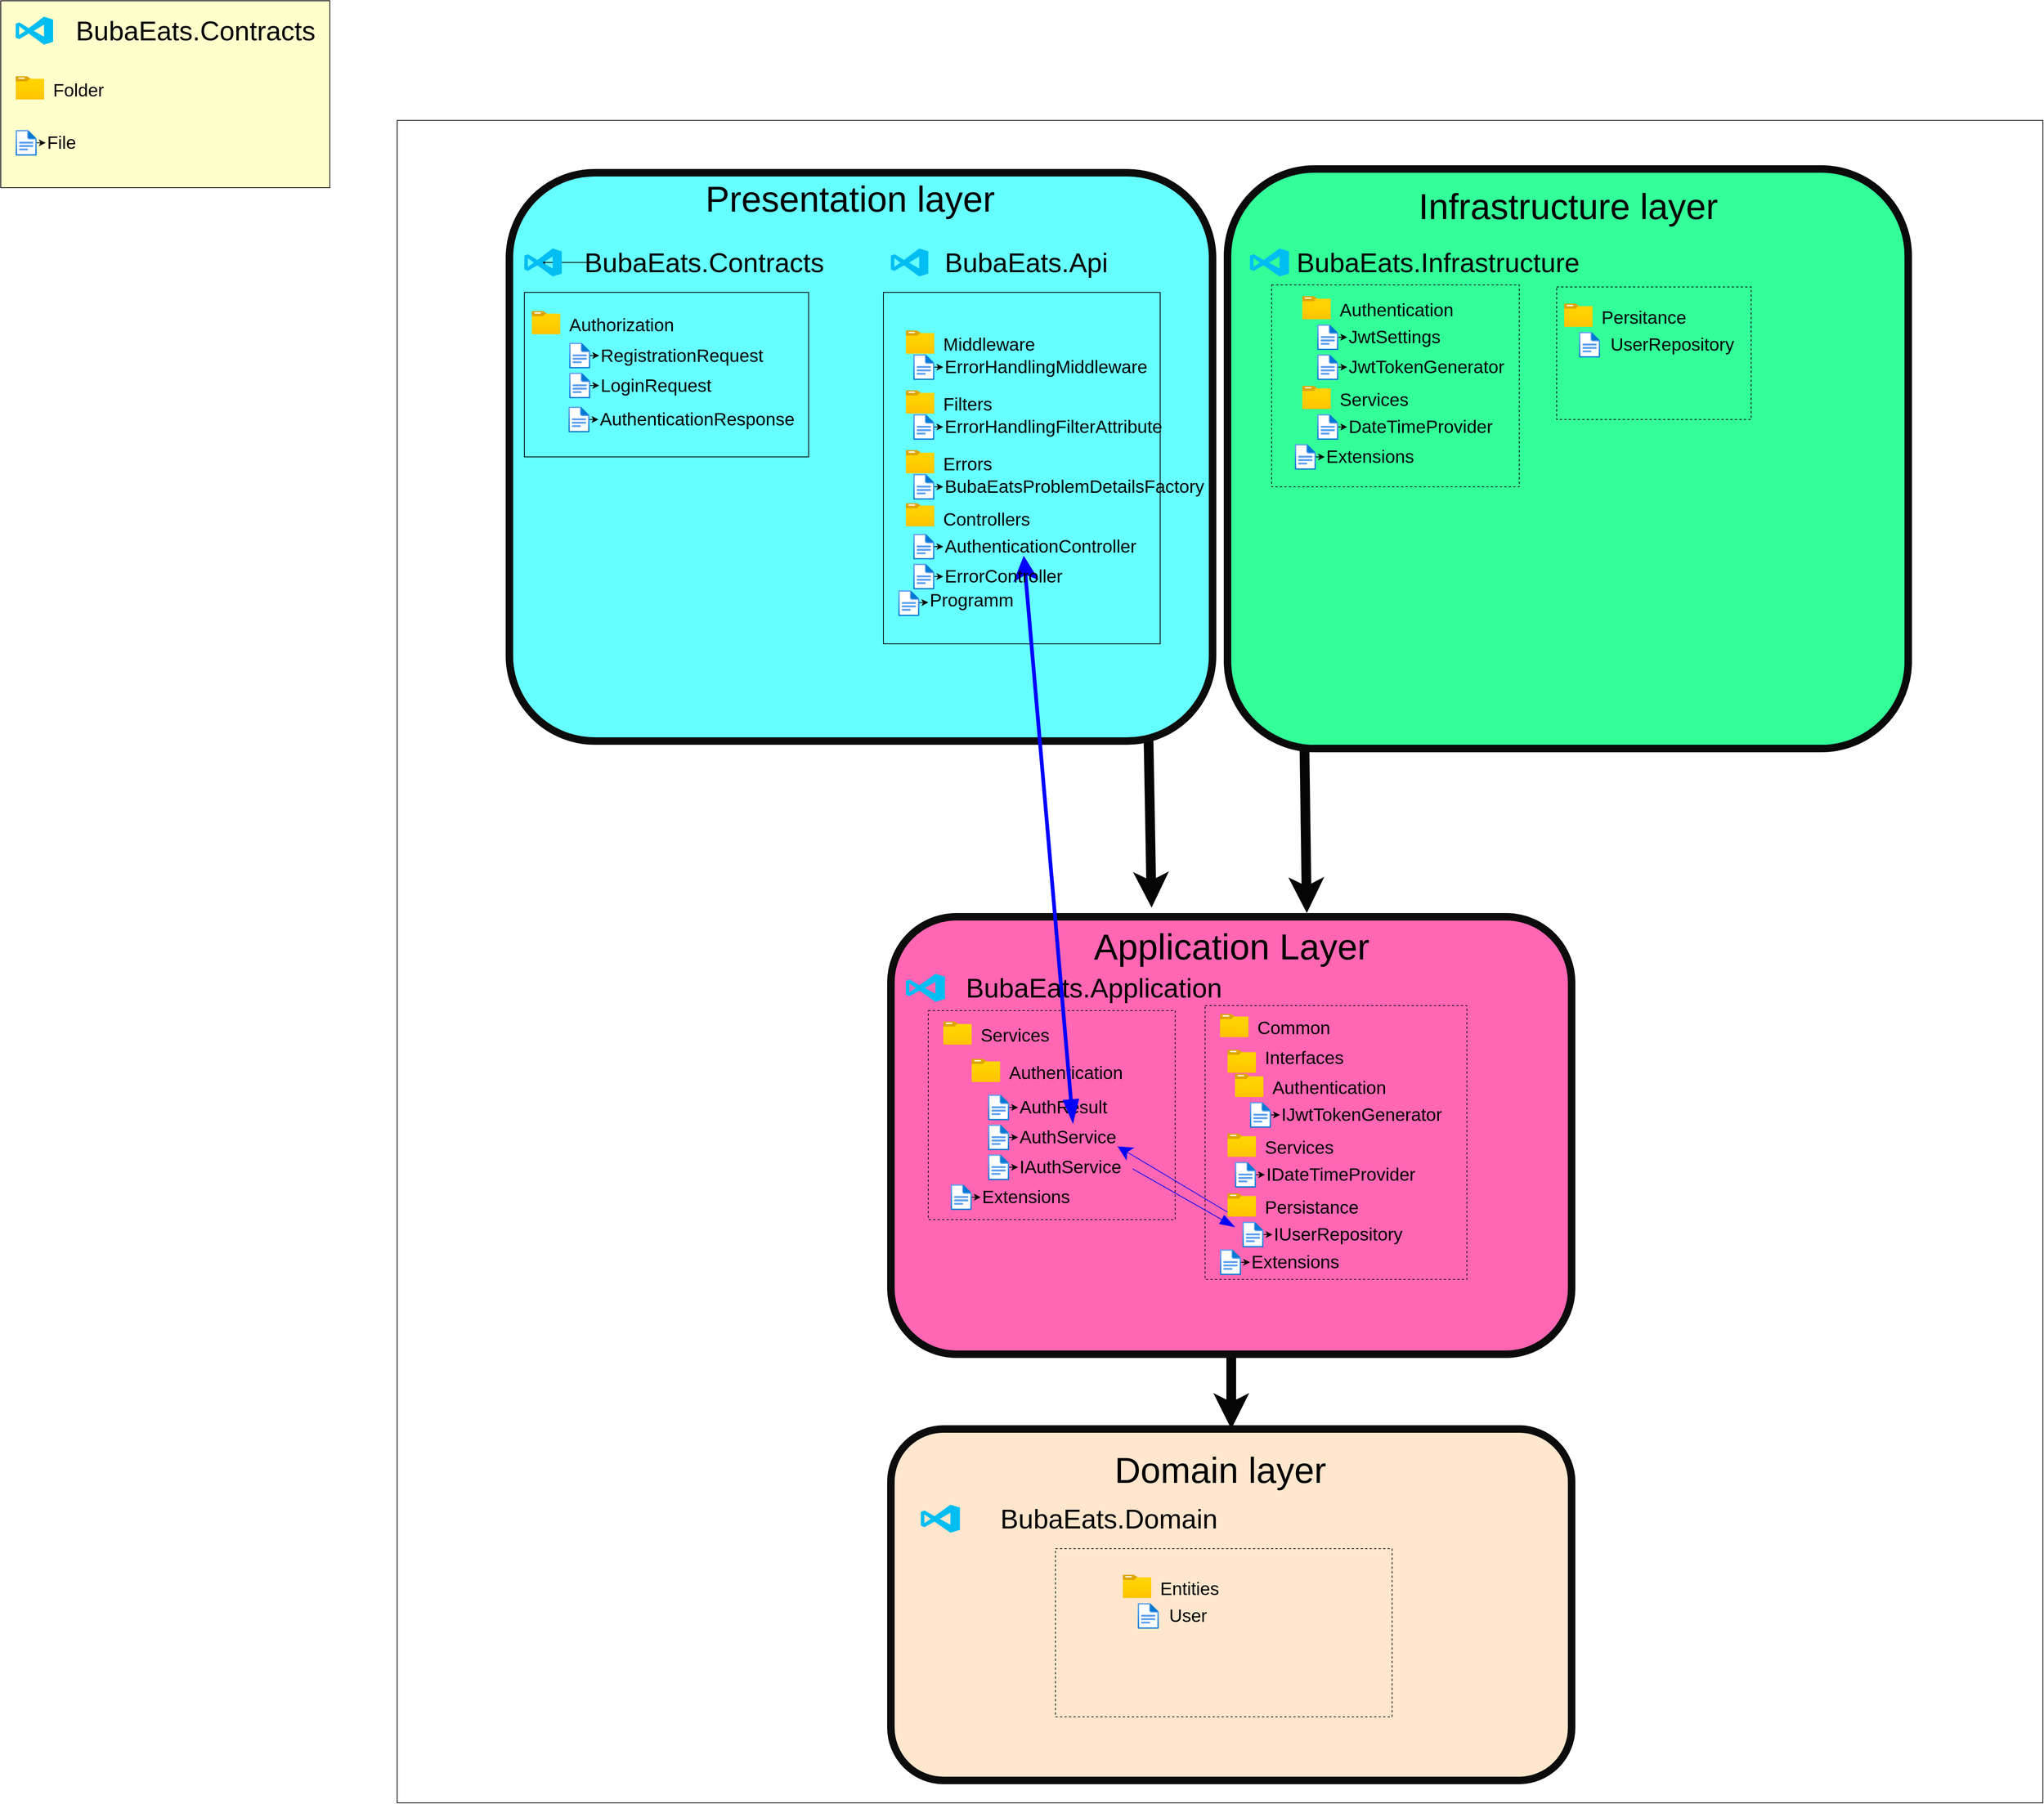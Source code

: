 <mxfile>
    <diagram id="rWr11Ek52ALkJoC7Q38n" name="Page-1">
        <mxGraphModel dx="4144" dy="2249" grid="1" gridSize="10" guides="1" tooltips="1" connect="1" arrows="1" fold="1" page="1" pageScale="1" pageWidth="850" pageHeight="1100" math="0" shadow="0">
            <root>
                <mxCell id="0"/>
                <mxCell id="1" parent="0"/>
                <mxCell id="107" value="" style="rounded=0;whiteSpace=wrap;html=1;strokeColor=#0a0a0a;strokeWidth=1;fontSize=48;fontColor=#000000;fillColor=#FFFFFF;" parent="1" vertex="1">
                    <mxGeometry x="-180" y="210" width="2200" height="2250" as="geometry"/>
                </mxCell>
                <mxCell id="105" style="edgeStyle=none;html=1;strokeColor=#050505;strokeWidth=13;fontSize=24;fontColor=#000000;exitX=0.113;exitY=0.996;exitDx=0;exitDy=0;exitPerimeter=0;" parent="1" source="96" edge="1">
                    <mxGeometry relative="1" as="geometry">
                        <mxPoint x="1036" y="1270" as="targetPoint"/>
                        <mxPoint x="1036.47" y="1170.2" as="sourcePoint"/>
                    </mxGeometry>
                </mxCell>
                <mxCell id="96" value="" style="rounded=1;whiteSpace=wrap;html=1;strokeWidth=10;fontSize=24;fillColor=#33FF99;strokeColor=#0a0a0a;" parent="1" vertex="1">
                    <mxGeometry x="930" y="275" width="910" height="775" as="geometry"/>
                </mxCell>
                <mxCell id="104" style="edgeStyle=none;html=1;exitX=0.909;exitY=1;exitDx=0;exitDy=0;fontSize=24;fontColor=#000000;strokeWidth=13;strokeColor=#050505;exitPerimeter=0;entryX=0.383;entryY=-0.021;entryDx=0;entryDy=0;entryPerimeter=0;" parent="1" source="3" target="102" edge="1">
                    <mxGeometry relative="1" as="geometry">
                        <mxPoint x="794.46" y="1171.88" as="sourcePoint"/>
                    </mxGeometry>
                </mxCell>
                <mxCell id="3" value="" style="rounded=1;whiteSpace=wrap;html=1;fillColor=#66FFFF;strokeWidth=10;strokeColor=#0d0c0c;" parent="1" vertex="1">
                    <mxGeometry x="-30" y="280" width="940" height="760" as="geometry"/>
                </mxCell>
                <mxCell id="4" value="&lt;font style=&quot;font-size: 48px;&quot; color=&quot;#000000&quot;&gt;Presentation layer&lt;/font&gt;" style="text;html=1;align=center;verticalAlign=middle;resizable=0;points=[];autosize=1;strokeColor=none;fillColor=none;" parent="1" vertex="1">
                    <mxGeometry x="220" y="280" width="410" height="70" as="geometry"/>
                </mxCell>
                <mxCell id="9" value="" style="edgeStyle=none;html=1;fontSize=36;fontColor=#000000;" parent="1" edge="1">
                    <mxGeometry relative="1" as="geometry">
                        <mxPoint x="80" y="400" as="sourcePoint"/>
                        <mxPoint x="10" y="400" as="targetPoint"/>
                    </mxGeometry>
                </mxCell>
                <mxCell id="13" value="" style="group" parent="1" vertex="1" connectable="0">
                    <mxGeometry x="-10" y="370" width="410" height="60" as="geometry"/>
                </mxCell>
                <mxCell id="14" value="&lt;font style=&quot;font-size: 36px;&quot;&gt;BubaEats.Contracts&lt;/font&gt;" style="text;html=1;align=center;verticalAlign=middle;resizable=1;points=[];autosize=1;strokeColor=none;fillColor=none;fontSize=36;fontColor=#000000;movable=1;rotatable=1;deletable=1;editable=1;connectable=1;" parent="13" vertex="1">
                    <mxGeometry x="70" width="340" height="60" as="geometry"/>
                </mxCell>
                <mxCell id="15" value="" style="verticalLabelPosition=bottom;html=1;verticalAlign=top;align=center;strokeColor=none;fillColor=#00BEF2;shape=mxgraph.azure.visual_studio_online;rounded=1;fontSize=24;fontColor=#000000;movable=1;resizable=1;rotatable=1;deletable=1;editable=1;connectable=1;" parent="13" vertex="1">
                    <mxGeometry y="11.25" width="50" height="37.5" as="geometry"/>
                </mxCell>
                <mxCell id="16" value="" style="rounded=0;whiteSpace=wrap;html=1;strokeColor=#000000;fontSize=48;fontColor=#000000;fillColor=#FFFFCC;" parent="1" vertex="1">
                    <mxGeometry x="-710" y="50" width="440" height="250" as="geometry"/>
                </mxCell>
                <mxCell id="12" value="" style="group" parent="1" vertex="1" connectable="0">
                    <mxGeometry x="-690" y="60" width="410" height="60" as="geometry"/>
                </mxCell>
                <mxCell id="10" value="&lt;font style=&quot;font-size: 36px;&quot;&gt;BubaEats.Contracts&lt;/font&gt;" style="text;html=1;align=center;verticalAlign=middle;resizable=1;points=[];autosize=1;strokeColor=none;fillColor=none;fontSize=36;fontColor=#000000;movable=1;rotatable=1;deletable=1;editable=1;connectable=1;" parent="12" vertex="1">
                    <mxGeometry x="70" width="340" height="60" as="geometry"/>
                </mxCell>
                <mxCell id="11" value="" style="verticalLabelPosition=bottom;html=1;verticalAlign=top;align=center;strokeColor=none;fillColor=#00BEF2;shape=mxgraph.azure.visual_studio_online;rounded=1;fontSize=24;fontColor=#000000;movable=1;resizable=1;rotatable=1;deletable=1;editable=1;connectable=1;" parent="12" vertex="1">
                    <mxGeometry y="11.25" width="50" height="37.5" as="geometry"/>
                </mxCell>
                <mxCell id="21" value="" style="group" parent="1" vertex="1" connectable="0">
                    <mxGeometry x="-690" y="126" width="138" height="70" as="geometry"/>
                </mxCell>
                <mxCell id="17" value="" style="aspect=fixed;html=1;points=[];align=center;image;fontSize=12;image=img/lib/azure2/general/Folder_Blank.svg;rounded=1;strokeColor=#000000;fontColor=#000000;fillColor=#FFFFCC;" parent="21" vertex="1">
                    <mxGeometry y="25" width="37.97" height="31" as="geometry"/>
                </mxCell>
                <mxCell id="18" value="&lt;font style=&quot;font-size: 24px;&quot;&gt;Folder&lt;/font&gt;" style="text;html=1;align=left;verticalAlign=middle;resizable=0;points=[];autosize=1;strokeColor=none;fillColor=none;fontSize=48;fontColor=#000000;" parent="21" vertex="1">
                    <mxGeometry x="48" width="90" height="70" as="geometry"/>
                </mxCell>
                <mxCell id="51" value="" style="group" parent="1" vertex="1" connectable="0">
                    <mxGeometry x="480" y="370" width="410" height="60" as="geometry"/>
                </mxCell>
                <mxCell id="52" value="&lt;font style=&quot;font-size: 36px;&quot;&gt;BubaEats.Api&lt;/font&gt;" style="text;html=1;align=left;verticalAlign=middle;resizable=1;points=[];autosize=1;strokeColor=none;fillColor=none;fontSize=36;fontColor=#000000;movable=1;rotatable=1;deletable=1;editable=1;connectable=1;" parent="51" vertex="1">
                    <mxGeometry x="70" width="290" height="60" as="geometry"/>
                </mxCell>
                <mxCell id="53" value="" style="verticalLabelPosition=bottom;html=1;verticalAlign=top;align=center;strokeColor=none;fillColor=#00BEF2;shape=mxgraph.azure.visual_studio_online;rounded=1;fontSize=24;fontColor=#000000;movable=1;resizable=1;rotatable=1;deletable=1;editable=1;connectable=1;" parent="51" vertex="1">
                    <mxGeometry y="11.25" width="50" height="37.5" as="geometry"/>
                </mxCell>
                <mxCell id="61" value="" style="group" parent="1" vertex="1" connectable="0">
                    <mxGeometry x="-690" y="220" width="280.001" height="40" as="geometry"/>
                </mxCell>
                <mxCell id="62" value="" style="aspect=fixed;html=1;points=[];align=center;image;fontSize=12;image=img/lib/azure2/general/File.svg;rounded=1;strokeColor=#000000;fontColor=#000000;fillColor=#FFFFCC;" parent="61" vertex="1">
                    <mxGeometry y="2.75" width="28" height="34.5" as="geometry"/>
                </mxCell>
                <mxCell id="63" value="File" style="text;html=1;align=left;verticalAlign=middle;resizable=0;points=[];autosize=1;strokeColor=none;fillColor=none;fontSize=24;fontColor=#000000;" parent="61" vertex="1">
                    <mxGeometry x="40.001" width="60" height="40" as="geometry"/>
                </mxCell>
                <mxCell id="64" value="" style="edgeStyle=none;html=1;fontSize=24;fontColor=#000000;" parent="61" source="62" target="63" edge="1">
                    <mxGeometry relative="1" as="geometry"/>
                </mxCell>
                <mxCell id="73" value="" style="group;dashed=1;" parent="1" vertex="1" connectable="0">
                    <mxGeometry x="-10" y="440" width="670" height="620" as="geometry"/>
                </mxCell>
                <mxCell id="6" value="" style="rounded=0;whiteSpace=wrap;html=1;fontSize=24;fontColor=#000000;fillColor=none;strokeColor=#000000;" parent="73" vertex="1">
                    <mxGeometry width="380" height="220" as="geometry"/>
                </mxCell>
                <mxCell id="22" value="" style="group" parent="73" vertex="1" connectable="0">
                    <mxGeometry x="10" width="208" height="70" as="geometry"/>
                </mxCell>
                <mxCell id="23" value="" style="aspect=fixed;html=1;points=[];align=center;image;fontSize=12;image=img/lib/azure2/general/Folder_Blank.svg;rounded=1;strokeColor=#000000;fontColor=#000000;fillColor=#FFFFCC;" parent="22" vertex="1">
                    <mxGeometry y="25" width="37.97" height="31" as="geometry"/>
                </mxCell>
                <mxCell id="24" value="&lt;font style=&quot;font-size: 24px;&quot;&gt;Authorization&lt;/font&gt;" style="text;html=1;align=left;verticalAlign=middle;resizable=0;points=[];autosize=1;strokeColor=none;fillColor=none;fontSize=48;fontColor=#000000;" parent="22" vertex="1">
                    <mxGeometry x="48" width="160" height="70" as="geometry"/>
                </mxCell>
                <mxCell id="41" value="" style="group" parent="73" vertex="1" connectable="0">
                    <mxGeometry x="60" y="64.5" width="280.001" height="40" as="geometry"/>
                </mxCell>
                <mxCell id="29" value="" style="aspect=fixed;html=1;points=[];align=center;image;fontSize=12;image=img/lib/azure2/general/File.svg;rounded=1;strokeColor=#000000;fontColor=#000000;fillColor=#FFFFCC;" parent="41" vertex="1">
                    <mxGeometry y="2.75" width="28" height="34.5" as="geometry"/>
                </mxCell>
                <mxCell id="30" value="RegistrationRequest" style="text;html=1;align=left;verticalAlign=middle;resizable=0;points=[];autosize=1;strokeColor=none;fillColor=none;fontSize=24;fontColor=#000000;" parent="41" vertex="1">
                    <mxGeometry x="40.001" width="240" height="40" as="geometry"/>
                </mxCell>
                <mxCell id="40" value="" style="edgeStyle=none;html=1;fontSize=24;fontColor=#000000;" parent="41" source="29" target="30" edge="1">
                    <mxGeometry relative="1" as="geometry"/>
                </mxCell>
                <mxCell id="42" value="" style="group" parent="73" vertex="1" connectable="0">
                    <mxGeometry x="59" y="150" width="320.001" height="40" as="geometry"/>
                </mxCell>
                <mxCell id="43" value="" style="aspect=fixed;html=1;points=[];align=center;image;fontSize=12;image=img/lib/azure2/general/File.svg;rounded=1;strokeColor=#000000;fontColor=#000000;fillColor=#FFFFCC;" parent="42" vertex="1">
                    <mxGeometry y="2.75" width="28" height="34.5" as="geometry"/>
                </mxCell>
                <mxCell id="44" value="AuthenticationResponse" style="text;html=1;align=left;verticalAlign=middle;resizable=0;points=[];autosize=1;strokeColor=none;fillColor=none;fontSize=24;fontColor=#000000;" parent="42" vertex="1">
                    <mxGeometry x="40.001" width="280" height="40" as="geometry"/>
                </mxCell>
                <mxCell id="45" value="" style="edgeStyle=none;html=1;fontSize=24;fontColor=#000000;" parent="42" source="43" target="44" edge="1">
                    <mxGeometry relative="1" as="geometry"/>
                </mxCell>
                <mxCell id="50" value="" style="group" parent="73" vertex="1" connectable="0">
                    <mxGeometry x="60" y="104.5" width="280.001" height="40" as="geometry"/>
                </mxCell>
                <mxCell id="47" value="" style="aspect=fixed;html=1;points=[];align=center;image;fontSize=12;image=img/lib/azure2/general/File.svg;rounded=1;strokeColor=#000000;fontColor=#000000;fillColor=#FFFFCC;" parent="50" vertex="1">
                    <mxGeometry y="2.75" width="28" height="34.5" as="geometry"/>
                </mxCell>
                <mxCell id="48" value="LoginRequest" style="text;html=1;align=left;verticalAlign=middle;resizable=0;points=[];autosize=1;strokeColor=none;fillColor=none;fontSize=24;fontColor=#000000;" parent="50" vertex="1">
                    <mxGeometry x="40.001" width="170" height="40" as="geometry"/>
                </mxCell>
                <mxCell id="49" value="" style="edgeStyle=none;html=1;fontSize=24;fontColor=#000000;" parent="50" source="47" target="48" edge="1">
                    <mxGeometry relative="1" as="geometry"/>
                </mxCell>
                <mxCell id="54" value="" style="rounded=0;whiteSpace=wrap;html=1;fontSize=24;fontColor=#000000;fillColor=none;strokeColor=#000000;" parent="73" vertex="1">
                    <mxGeometry x="480" width="370" height="470" as="geometry"/>
                </mxCell>
                <mxCell id="74" value="" style="group;dashed=1;" parent="1" vertex="1" connectable="0">
                    <mxGeometry x="480" y="440" width="370" height="470" as="geometry"/>
                </mxCell>
                <mxCell id="55" value="" style="group" parent="74" vertex="1" connectable="0">
                    <mxGeometry x="20" y="220" width="188" height="173.158" as="geometry"/>
                </mxCell>
                <mxCell id="56" value="" style="aspect=fixed;html=1;points=[];align=center;image;fontSize=12;image=img/lib/azure2/general/Folder_Blank.svg;rounded=1;strokeColor=#000000;fontColor=#000000;fillColor=#FFFFCC;" parent="55" vertex="1">
                    <mxGeometry y="61.842" width="37.97" height="31" as="geometry"/>
                </mxCell>
                <mxCell id="57" value="&lt;font style=&quot;font-size: 24px;&quot;&gt;Controllers&lt;/font&gt;" style="text;html=1;align=left;verticalAlign=middle;resizable=0;points=[];autosize=1;strokeColor=none;fillColor=none;fontSize=48;fontColor=#000000;" parent="55" vertex="1">
                    <mxGeometry x="48" y="40" width="140" height="70" as="geometry"/>
                </mxCell>
                <mxCell id="69" value="" style="group" parent="74" vertex="1" connectable="0">
                    <mxGeometry x="10" y="391.579" width="320.001" height="98.947" as="geometry"/>
                </mxCell>
                <mxCell id="70" value="" style="aspect=fixed;html=1;points=[];align=center;image;fontSize=12;image=img/lib/azure2/general/File.svg;rounded=1;strokeColor=#000000;fontColor=#000000;fillColor=#FFFFCC;" parent="69" vertex="1">
                    <mxGeometry y="6.803" width="28" height="34.5" as="geometry"/>
                </mxCell>
                <mxCell id="71" value="Programm" style="text;html=1;align=left;verticalAlign=middle;resizable=0;points=[];autosize=1;strokeColor=none;fillColor=none;fontSize=24;fontColor=#000000;" parent="69" vertex="1">
                    <mxGeometry x="40.001" width="140" height="40" as="geometry"/>
                </mxCell>
                <mxCell id="72" value="" style="edgeStyle=none;html=1;fontSize=24;fontColor=#000000;" parent="69" source="70" target="71" edge="1">
                    <mxGeometry relative="1" as="geometry"/>
                </mxCell>
                <mxCell id="76" value="&lt;font style=&quot;font-size: 48px;&quot; color=&quot;#000000&quot;&gt;Infrastructure layer&lt;/font&gt;" style="text;html=1;align=center;verticalAlign=middle;resizable=0;points=[];autosize=1;strokeColor=none;fillColor=none;" parent="1" vertex="1">
                    <mxGeometry x="1175" y="290" width="420" height="70" as="geometry"/>
                </mxCell>
                <mxCell id="77" value="" style="group" parent="1" vertex="1" connectable="0">
                    <mxGeometry x="960" y="370" width="460" height="60" as="geometry"/>
                </mxCell>
                <mxCell id="78" value="&lt;font style=&quot;font-size: 36px;&quot;&gt;BubaEats.Infrastructure&lt;/font&gt;" style="text;html=1;align=center;verticalAlign=middle;resizable=1;points=[];autosize=1;strokeColor=none;fillColor=none;fontSize=36;fontColor=#000000;movable=1;rotatable=1;deletable=1;editable=1;connectable=1;" parent="77" vertex="1">
                    <mxGeometry x="41.818" width="418.182" height="60" as="geometry"/>
                </mxCell>
                <mxCell id="79" value="" style="verticalLabelPosition=bottom;html=1;verticalAlign=top;align=center;strokeColor=none;fillColor=#00BEF2;shape=mxgraph.azure.visual_studio_online;rounded=1;fontSize=24;fontColor=#000000;movable=1;resizable=1;rotatable=1;deletable=1;editable=1;connectable=1;" parent="77" vertex="1">
                    <mxGeometry y="11.25" width="52.273" height="37.5" as="geometry"/>
                </mxCell>
                <mxCell id="132" value="" style="edgeStyle=none;html=1;strokeColor=#050505;strokeWidth=13;fontSize=48;fontColor=#000000;" parent="1" source="102" target="131" edge="1">
                    <mxGeometry relative="1" as="geometry"/>
                </mxCell>
                <mxCell id="102" value="" style="rounded=1;whiteSpace=wrap;html=1;fillColor=#FF66B3;strokeWidth=10;strokeColor=#0d0c0c;" parent="1" vertex="1">
                    <mxGeometry x="480" y="1275" width="910" height="585" as="geometry"/>
                </mxCell>
                <mxCell id="106" value="&lt;font style=&quot;font-size: 48px;&quot;&gt;Application Layer&lt;/font&gt;" style="text;html=1;align=center;verticalAlign=middle;resizable=0;points=[];autosize=1;strokeColor=none;fillColor=none;fontSize=24;fontColor=#000000;" parent="1" vertex="1">
                    <mxGeometry x="740" y="1280" width="390" height="70" as="geometry"/>
                </mxCell>
                <mxCell id="108" value="" style="group" parent="1" vertex="1" connectable="0">
                    <mxGeometry x="550" y="1390" width="410" height="290" as="geometry"/>
                </mxCell>
                <mxCell id="109" value="" style="aspect=fixed;html=1;points=[];align=center;image;fontSize=12;image=img/lib/azure2/general/Folder_Blank.svg;rounded=1;strokeColor=#000000;fontColor=#000000;fillColor=#FFFFCC;" parent="108" vertex="1">
                    <mxGeometry y="25" width="37.97" height="31" as="geometry"/>
                </mxCell>
                <mxCell id="110" value="&lt;font style=&quot;font-size: 24px;&quot;&gt;Services&lt;/font&gt;" style="text;html=1;align=left;verticalAlign=middle;resizable=0;points=[];autosize=1;strokeColor=none;fillColor=none;fontSize=48;fontColor=#000000;" parent="108" vertex="1">
                    <mxGeometry x="48" width="120" height="70" as="geometry"/>
                </mxCell>
                <mxCell id="111" value="" style="group" parent="108" vertex="1" connectable="0">
                    <mxGeometry x="37.97" y="50" width="228" height="70" as="geometry"/>
                </mxCell>
                <mxCell id="112" value="" style="aspect=fixed;html=1;points=[];align=center;image;fontSize=12;image=img/lib/azure2/general/Folder_Blank.svg;rounded=1;strokeColor=#000000;fontColor=#000000;fillColor=#FFFFCC;" parent="111" vertex="1">
                    <mxGeometry y="25" width="37.97" height="31" as="geometry"/>
                </mxCell>
                <mxCell id="113" value="&lt;font style=&quot;font-size: 24px;&quot;&gt;Authentication&lt;/font&gt;" style="text;html=1;align=left;verticalAlign=middle;resizable=0;points=[];autosize=1;strokeColor=none;fillColor=none;fontSize=48;fontColor=#000000;" parent="111" vertex="1">
                    <mxGeometry x="48" width="180" height="70" as="geometry"/>
                </mxCell>
                <mxCell id="164" value="" style="rounded=0;whiteSpace=wrap;html=1;dashed=1;strokeColor=#0a0a0a;strokeWidth=1;fontSize=48;fontColor=#000000;fillColor=none;" parent="108" vertex="1">
                    <mxGeometry x="-20" y="10.5" width="330" height="279.5" as="geometry"/>
                </mxCell>
                <mxCell id="114" value="" style="group" parent="1" vertex="1" connectable="0">
                    <mxGeometry x="610" y="1510" width="280.001" height="40" as="geometry"/>
                </mxCell>
                <mxCell id="115" value="" style="aspect=fixed;html=1;points=[];align=center;image;fontSize=12;image=img/lib/azure2/general/File.svg;rounded=1;strokeColor=#000000;fontColor=#000000;fillColor=#FFFFCC;" parent="114" vertex="1">
                    <mxGeometry y="2.75" width="28" height="34.5" as="geometry"/>
                </mxCell>
                <mxCell id="116" value="AuthResult" style="text;html=1;align=left;verticalAlign=middle;resizable=0;points=[];autosize=1;strokeColor=none;fillColor=none;fontSize=24;fontColor=#000000;" parent="114" vertex="1">
                    <mxGeometry x="40.001" width="140" height="40" as="geometry"/>
                </mxCell>
                <mxCell id="117" value="" style="edgeStyle=none;html=1;fontSize=24;fontColor=#000000;" parent="114" source="115" target="116" edge="1">
                    <mxGeometry relative="1" as="geometry"/>
                </mxCell>
                <mxCell id="119" value="" style="group" parent="1" vertex="1" connectable="0">
                    <mxGeometry x="610" y="1550" width="280.001" height="70" as="geometry"/>
                </mxCell>
                <mxCell id="120" value="" style="aspect=fixed;html=1;points=[];align=center;image;fontSize=12;image=img/lib/azure2/general/File.svg;rounded=1;strokeColor=#000000;fontColor=#000000;fillColor=#FFFFCC;" parent="119" vertex="1">
                    <mxGeometry y="2.75" width="28" height="34.5" as="geometry"/>
                </mxCell>
                <mxCell id="121" value="AuthService" style="text;html=1;align=left;verticalAlign=middle;resizable=0;points=[];autosize=1;strokeColor=none;fillColor=none;fontSize=24;fontColor=#000000;" parent="119" vertex="1">
                    <mxGeometry x="40.001" width="150" height="40" as="geometry"/>
                </mxCell>
                <mxCell id="122" value="" style="edgeStyle=none;html=1;fontSize=24;fontColor=#000000;" parent="119" source="120" target="121" edge="1">
                    <mxGeometry relative="1" as="geometry"/>
                </mxCell>
                <mxCell id="123" value="" style="group" parent="1" vertex="1" connectable="0">
                    <mxGeometry x="610" y="1590" width="280.001" height="40" as="geometry"/>
                </mxCell>
                <mxCell id="124" value="" style="aspect=fixed;html=1;points=[];align=center;image;fontSize=12;image=img/lib/azure2/general/File.svg;rounded=1;strokeColor=#000000;fontColor=#000000;fillColor=#FFFFCC;" parent="123" vertex="1">
                    <mxGeometry y="2.75" width="28" height="34.5" as="geometry"/>
                </mxCell>
                <mxCell id="125" value="IAuthService" style="text;html=1;align=left;verticalAlign=middle;resizable=0;points=[];autosize=1;strokeColor=none;fillColor=none;fontSize=24;fontColor=#000000;" parent="123" vertex="1">
                    <mxGeometry x="40.001" width="160" height="40" as="geometry"/>
                </mxCell>
                <mxCell id="126" value="" style="edgeStyle=none;html=1;fontSize=24;fontColor=#000000;" parent="123" source="124" target="125" edge="1">
                    <mxGeometry relative="1" as="geometry"/>
                </mxCell>
                <mxCell id="127" value="" style="group" parent="1" vertex="1" connectable="0">
                    <mxGeometry x="560" y="1630" width="280.001" height="40" as="geometry"/>
                </mxCell>
                <mxCell id="128" value="" style="aspect=fixed;html=1;points=[];align=center;image;fontSize=12;image=img/lib/azure2/general/File.svg;rounded=1;strokeColor=#000000;fontColor=#000000;fillColor=#FFFFCC;" parent="127" vertex="1">
                    <mxGeometry y="2.75" width="28" height="34.5" as="geometry"/>
                </mxCell>
                <mxCell id="129" value="Extensions" style="text;html=1;align=left;verticalAlign=middle;resizable=0;points=[];autosize=1;strokeColor=none;fillColor=none;fontSize=24;fontColor=#000000;" parent="127" vertex="1">
                    <mxGeometry x="40.001" width="140" height="40" as="geometry"/>
                </mxCell>
                <mxCell id="130" value="" style="edgeStyle=none;html=1;fontSize=24;fontColor=#000000;" parent="127" source="128" target="129" edge="1">
                    <mxGeometry relative="1" as="geometry"/>
                </mxCell>
                <mxCell id="131" value="" style="rounded=1;whiteSpace=wrap;html=1;fillColor=#FFE6CC;strokeWidth=10;strokeColor=#0d0c0c;" parent="1" vertex="1">
                    <mxGeometry x="480" y="1960" width="910" height="470" as="geometry"/>
                </mxCell>
                <mxCell id="133" value="&lt;font style=&quot;font-size: 48px;&quot; color=&quot;#000000&quot;&gt;Domain layer&lt;/font&gt;" style="text;html=1;align=center;verticalAlign=middle;resizable=0;points=[];autosize=1;strokeColor=none;fillColor=none;" parent="1" vertex="1">
                    <mxGeometry x="765" y="1980" width="310" height="70" as="geometry"/>
                </mxCell>
                <mxCell id="134" value="" style="group" parent="1" vertex="1" connectable="0">
                    <mxGeometry x="520" y="2050" width="460" height="60" as="geometry"/>
                </mxCell>
                <mxCell id="135" value="&lt;font style=&quot;font-size: 36px;&quot;&gt;BubaEats.Domain&lt;/font&gt;" style="text;html=1;align=center;verticalAlign=middle;resizable=1;points=[];autosize=1;strokeColor=none;fillColor=none;fontSize=36;fontColor=#000000;movable=1;rotatable=1;deletable=1;editable=1;connectable=1;" parent="134" vertex="1">
                    <mxGeometry x="95.818" width="310" height="60" as="geometry"/>
                </mxCell>
                <mxCell id="136" value="" style="verticalLabelPosition=bottom;html=1;verticalAlign=top;align=center;strokeColor=none;fillColor=#00BEF2;shape=mxgraph.azure.visual_studio_online;rounded=1;fontSize=24;fontColor=#000000;movable=1;resizable=1;rotatable=1;deletable=1;editable=1;connectable=1;" parent="134" vertex="1">
                    <mxGeometry y="11.25" width="52.273" height="37.5" as="geometry"/>
                </mxCell>
                <mxCell id="137" value="" style="group" parent="1" vertex="1" connectable="0">
                    <mxGeometry x="500" y="1340" width="460" height="60" as="geometry"/>
                </mxCell>
                <mxCell id="138" value="&lt;font style=&quot;font-size: 36px;&quot;&gt;BubaEats.Application&lt;/font&gt;" style="text;html=1;align=center;verticalAlign=middle;resizable=1;points=[];autosize=1;strokeColor=none;fillColor=none;fontSize=36;fontColor=#000000;movable=1;rotatable=1;deletable=1;editable=1;connectable=1;" parent="137" vertex="1">
                    <mxGeometry x="65.818" width="370" height="60" as="geometry"/>
                </mxCell>
                <mxCell id="139" value="" style="verticalLabelPosition=bottom;html=1;verticalAlign=top;align=center;strokeColor=none;fillColor=#00BEF2;shape=mxgraph.azure.visual_studio_online;rounded=1;fontSize=24;fontColor=#000000;movable=1;resizable=1;rotatable=1;deletable=1;editable=1;connectable=1;" parent="137" vertex="1">
                    <mxGeometry y="11.25" width="52.273" height="37.5" as="geometry"/>
                </mxCell>
                <mxCell id="140" value="" style="rounded=0;whiteSpace=wrap;html=1;dashed=1;strokeColor=#0a0a0a;strokeWidth=1;fontSize=48;fontColor=#000000;fillColor=none;" parent="1" vertex="1">
                    <mxGeometry x="700" y="2120" width="450" height="225" as="geometry"/>
                </mxCell>
                <mxCell id="141" value="" style="group" parent="1" vertex="1" connectable="0">
                    <mxGeometry x="1030" y="420" width="290" height="280" as="geometry"/>
                </mxCell>
                <mxCell id="142" value="" style="aspect=fixed;html=1;points=[];align=center;image;fontSize=12;image=img/lib/azure2/general/Folder_Blank.svg;rounded=1;strokeColor=#000000;fontColor=#000000;fillColor=#FFFFCC;" parent="141" vertex="1">
                    <mxGeometry y="25" width="37.97" height="31" as="geometry"/>
                </mxCell>
                <mxCell id="143" value="&lt;font style=&quot;font-size: 24px;&quot;&gt;Authentication&lt;/font&gt;" style="text;html=1;align=left;verticalAlign=middle;resizable=0;points=[];autosize=1;strokeColor=none;fillColor=none;fontSize=48;fontColor=#000000;" parent="141" vertex="1">
                    <mxGeometry x="48" width="180" height="70" as="geometry"/>
                </mxCell>
                <mxCell id="163" value="" style="rounded=0;whiteSpace=wrap;html=1;dashed=1;strokeColor=#0a0a0a;strokeWidth=1;fontSize=48;fontColor=#000000;fillColor=none;" parent="141" vertex="1">
                    <mxGeometry x="-41.01" y="10" width="331.01" height="270" as="geometry"/>
                </mxCell>
                <mxCell id="144" value="" style="group" parent="1" vertex="1" connectable="0">
                    <mxGeometry x="1050" y="480" width="280.001" height="40" as="geometry"/>
                </mxCell>
                <mxCell id="145" value="" style="aspect=fixed;html=1;points=[];align=center;image;fontSize=12;image=img/lib/azure2/general/File.svg;rounded=1;strokeColor=#000000;fontColor=#000000;fillColor=#FFFFCC;" parent="144" vertex="1">
                    <mxGeometry y="2.75" width="28" height="34.5" as="geometry"/>
                </mxCell>
                <mxCell id="146" value="JwtSettings" style="text;html=1;align=left;verticalAlign=middle;resizable=0;points=[];autosize=1;strokeColor=none;fillColor=none;fontSize=24;fontColor=#000000;" parent="144" vertex="1">
                    <mxGeometry x="40.001" width="150" height="40" as="geometry"/>
                </mxCell>
                <mxCell id="147" value="" style="edgeStyle=none;html=1;fontSize=24;fontColor=#000000;" parent="144" source="145" target="146" edge="1">
                    <mxGeometry relative="1" as="geometry"/>
                </mxCell>
                <mxCell id="148" value="" style="group" parent="1" vertex="1" connectable="0">
                    <mxGeometry x="1050" y="520" width="280.001" height="40" as="geometry"/>
                </mxCell>
                <mxCell id="149" value="" style="aspect=fixed;html=1;points=[];align=center;image;fontSize=12;image=img/lib/azure2/general/File.svg;rounded=1;strokeColor=#000000;fontColor=#000000;fillColor=#FFFFCC;" parent="148" vertex="1">
                    <mxGeometry y="2.75" width="28" height="34.5" as="geometry"/>
                </mxCell>
                <mxCell id="150" value="JwtTokenGenerator" style="text;html=1;align=left;verticalAlign=middle;resizable=0;points=[];autosize=1;strokeColor=none;fillColor=none;fontSize=24;fontColor=#000000;" parent="148" vertex="1">
                    <mxGeometry x="40.001" width="230" height="40" as="geometry"/>
                </mxCell>
                <mxCell id="151" value="" style="edgeStyle=none;html=1;fontSize=24;fontColor=#000000;" parent="148" source="149" target="150" edge="1">
                    <mxGeometry relative="1" as="geometry"/>
                </mxCell>
                <mxCell id="152" value="" style="group" parent="1" vertex="1" connectable="0">
                    <mxGeometry x="1030" y="540" width="228" height="70" as="geometry"/>
                </mxCell>
                <mxCell id="153" value="" style="aspect=fixed;html=1;points=[];align=center;image;fontSize=12;image=img/lib/azure2/general/Folder_Blank.svg;rounded=1;strokeColor=#000000;fontColor=#000000;fillColor=#FFFFCC;" parent="152" vertex="1">
                    <mxGeometry y="25" width="37.97" height="31" as="geometry"/>
                </mxCell>
                <mxCell id="154" value="&lt;font style=&quot;font-size: 24px;&quot;&gt;Services&lt;/font&gt;" style="text;html=1;align=left;verticalAlign=middle;resizable=0;points=[];autosize=1;strokeColor=none;fillColor=none;fontSize=48;fontColor=#000000;" parent="152" vertex="1">
                    <mxGeometry x="48" width="120" height="70" as="geometry"/>
                </mxCell>
                <mxCell id="155" value="" style="group" parent="1" vertex="1" connectable="0">
                    <mxGeometry x="1050" y="600" width="280.001" height="40" as="geometry"/>
                </mxCell>
                <mxCell id="156" value="" style="aspect=fixed;html=1;points=[];align=center;image;fontSize=12;image=img/lib/azure2/general/File.svg;rounded=1;strokeColor=#000000;fontColor=#000000;fillColor=#FFFFCC;" parent="155" vertex="1">
                    <mxGeometry y="2.75" width="28" height="34.5" as="geometry"/>
                </mxCell>
                <mxCell id="157" value="DateTimeProvider" style="text;html=1;align=left;verticalAlign=middle;resizable=0;points=[];autosize=1;strokeColor=none;fillColor=none;fontSize=24;fontColor=#000000;" parent="155" vertex="1">
                    <mxGeometry x="40.001" width="220" height="40" as="geometry"/>
                </mxCell>
                <mxCell id="158" value="" style="edgeStyle=none;html=1;fontSize=24;fontColor=#000000;" parent="155" source="156" target="157" edge="1">
                    <mxGeometry relative="1" as="geometry"/>
                </mxCell>
                <mxCell id="159" value="" style="group" parent="1" vertex="1" connectable="0">
                    <mxGeometry x="1020" y="640" width="280.001" height="40" as="geometry"/>
                </mxCell>
                <mxCell id="160" value="" style="aspect=fixed;html=1;points=[];align=center;image;fontSize=12;image=img/lib/azure2/general/File.svg;rounded=1;strokeColor=#000000;fontColor=#000000;fillColor=#FFFFCC;" parent="159" vertex="1">
                    <mxGeometry y="2.75" width="28" height="34.5" as="geometry"/>
                </mxCell>
                <mxCell id="161" value="Extensions" style="text;html=1;align=left;verticalAlign=middle;resizable=0;points=[];autosize=1;strokeColor=none;fillColor=none;fontSize=24;fontColor=#000000;" parent="159" vertex="1">
                    <mxGeometry x="40.001" width="140" height="40" as="geometry"/>
                </mxCell>
                <mxCell id="162" value="" style="edgeStyle=none;html=1;fontSize=24;fontColor=#000000;" parent="159" source="160" target="161" edge="1">
                    <mxGeometry relative="1" as="geometry"/>
                </mxCell>
                <mxCell id="165" value="" style="group" parent="1" vertex="1" connectable="0">
                    <mxGeometry x="920" y="1380" width="168" height="70" as="geometry"/>
                </mxCell>
                <mxCell id="166" value="" style="aspect=fixed;html=1;points=[];align=center;image;fontSize=12;image=img/lib/azure2/general/Folder_Blank.svg;rounded=1;strokeColor=#000000;fontColor=#000000;fillColor=#FFFFCC;" parent="165" vertex="1">
                    <mxGeometry y="25" width="37.97" height="31" as="geometry"/>
                </mxCell>
                <mxCell id="167" value="&lt;font style=&quot;font-size: 24px;&quot;&gt;Common&lt;/font&gt;" style="text;html=1;align=left;verticalAlign=middle;resizable=0;points=[];autosize=1;strokeColor=none;fillColor=none;fontSize=48;fontColor=#000000;" parent="165" vertex="1">
                    <mxGeometry x="48" width="120" height="70" as="geometry"/>
                </mxCell>
                <mxCell id="168" value="" style="group" parent="1" vertex="1" connectable="0">
                    <mxGeometry x="930" y="1420" width="320" height="340" as="geometry"/>
                </mxCell>
                <mxCell id="169" value="" style="aspect=fixed;html=1;points=[];align=center;image;fontSize=12;image=img/lib/azure2/general/Folder_Blank.svg;rounded=1;strokeColor=#000000;fontColor=#000000;fillColor=#FFFFCC;" parent="168" vertex="1">
                    <mxGeometry y="32.692" width="37.97" height="31" as="geometry"/>
                </mxCell>
                <mxCell id="170" value="&lt;font style=&quot;font-size: 24px;&quot;&gt;Interfaces&lt;/font&gt;" style="text;html=1;align=left;verticalAlign=middle;resizable=0;points=[];autosize=1;strokeColor=none;fillColor=none;fontSize=48;fontColor=#000000;" parent="168" vertex="1">
                    <mxGeometry x="48" width="130" height="70" as="geometry"/>
                </mxCell>
                <mxCell id="189" value="" style="rounded=0;whiteSpace=wrap;html=1;dashed=1;strokeColor=#0a0a0a;strokeWidth=1;fontSize=48;fontColor=#000000;fillColor=none;" parent="168" vertex="1">
                    <mxGeometry x="-30" y="-26.154" width="350" height="366.154" as="geometry"/>
                </mxCell>
                <mxCell id="190" value="" style="group" parent="168" vertex="1" connectable="0">
                    <mxGeometry y="200" width="198" height="70" as="geometry"/>
                </mxCell>
                <mxCell id="191" value="" style="aspect=fixed;html=1;points=[];align=center;image;fontSize=12;image=img/lib/azure2/general/Folder_Blank.svg;rounded=1;strokeColor=#000000;fontColor=#000000;fillColor=#FFFFCC;" parent="190" vertex="1">
                    <mxGeometry y="25" width="37.97" height="31" as="geometry"/>
                </mxCell>
                <mxCell id="192" value="&lt;font style=&quot;font-size: 24px;&quot;&gt;Persistance&lt;/font&gt;" style="text;html=1;align=left;verticalAlign=middle;resizable=0;points=[];autosize=1;strokeColor=none;fillColor=none;fontSize=48;fontColor=#000000;" parent="190" vertex="1">
                    <mxGeometry x="48" width="150" height="70" as="geometry"/>
                </mxCell>
                <mxCell id="193" value="" style="group" parent="168" vertex="1" connectable="0">
                    <mxGeometry x="20" y="260" width="280.001" height="40" as="geometry"/>
                </mxCell>
                <mxCell id="194" value="" style="aspect=fixed;html=1;points=[];align=center;image;fontSize=12;image=img/lib/azure2/general/File.svg;rounded=1;strokeColor=#000000;fontColor=#000000;fillColor=#FFFFCC;" parent="193" vertex="1">
                    <mxGeometry y="2.75" width="28" height="34.5" as="geometry"/>
                </mxCell>
                <mxCell id="195" value="IUserRepository" style="text;html=1;align=left;verticalAlign=middle;resizable=0;points=[];autosize=1;strokeColor=none;fillColor=none;fontSize=24;fontColor=#000000;" parent="193" vertex="1">
                    <mxGeometry x="40.001" width="200" height="40" as="geometry"/>
                </mxCell>
                <mxCell id="196" value="" style="edgeStyle=none;html=1;fontSize=24;fontColor=#000000;" parent="193" source="194" target="195" edge="1">
                    <mxGeometry relative="1" as="geometry"/>
                </mxCell>
                <mxCell id="171" value="" style="group" parent="1" vertex="1" connectable="0">
                    <mxGeometry x="940" y="1460" width="228" height="70" as="geometry"/>
                </mxCell>
                <mxCell id="172" value="" style="aspect=fixed;html=1;points=[];align=center;image;fontSize=12;image=img/lib/azure2/general/Folder_Blank.svg;rounded=1;strokeColor=#000000;fontColor=#000000;fillColor=#FFFFCC;" parent="171" vertex="1">
                    <mxGeometry y="25" width="37.97" height="31" as="geometry"/>
                </mxCell>
                <mxCell id="173" value="&lt;font style=&quot;font-size: 24px;&quot;&gt;Authentication&lt;/font&gt;" style="text;html=1;align=left;verticalAlign=middle;resizable=0;points=[];autosize=1;strokeColor=none;fillColor=none;fontSize=48;fontColor=#000000;" parent="171" vertex="1">
                    <mxGeometry x="48" width="180" height="70" as="geometry"/>
                </mxCell>
                <mxCell id="174" value="" style="group" parent="1" vertex="1" connectable="0">
                    <mxGeometry x="960" y="1520" width="280.001" height="40" as="geometry"/>
                </mxCell>
                <mxCell id="175" value="" style="aspect=fixed;html=1;points=[];align=center;image;fontSize=12;image=img/lib/azure2/general/File.svg;rounded=1;strokeColor=#000000;fontColor=#000000;fillColor=#FFFFCC;" parent="174" vertex="1">
                    <mxGeometry y="2.75" width="28" height="34.5" as="geometry"/>
                </mxCell>
                <mxCell id="176" value="IJwtTokenGenerator" style="text;html=1;align=left;verticalAlign=middle;resizable=0;points=[];autosize=1;strokeColor=none;fillColor=none;fontSize=24;fontColor=#000000;" parent="174" vertex="1">
                    <mxGeometry x="40.001" width="240" height="40" as="geometry"/>
                </mxCell>
                <mxCell id="177" value="" style="edgeStyle=none;html=1;fontSize=24;fontColor=#000000;" parent="174" source="175" target="176" edge="1">
                    <mxGeometry relative="1" as="geometry"/>
                </mxCell>
                <mxCell id="178" value="" style="group" parent="1" vertex="1" connectable="0">
                    <mxGeometry x="930" y="1540" width="178" height="70" as="geometry"/>
                </mxCell>
                <mxCell id="179" value="" style="aspect=fixed;html=1;points=[];align=center;image;fontSize=12;image=img/lib/azure2/general/Folder_Blank.svg;rounded=1;strokeColor=#000000;fontColor=#000000;fillColor=#FFFFCC;" parent="178" vertex="1">
                    <mxGeometry y="25" width="37.97" height="31" as="geometry"/>
                </mxCell>
                <mxCell id="180" value="&lt;font style=&quot;font-size: 24px;&quot;&gt;Services&lt;/font&gt;" style="text;html=1;align=left;verticalAlign=middle;resizable=0;points=[];autosize=1;strokeColor=none;fillColor=none;fontSize=48;fontColor=#000000;" parent="178" vertex="1">
                    <mxGeometry x="48" width="120" height="70" as="geometry"/>
                </mxCell>
                <mxCell id="181" value="" style="group" parent="1" vertex="1" connectable="0">
                    <mxGeometry x="940" y="1600" width="280.001" height="40" as="geometry"/>
                </mxCell>
                <mxCell id="182" value="" style="aspect=fixed;html=1;points=[];align=center;image;fontSize=12;image=img/lib/azure2/general/File.svg;rounded=1;strokeColor=#000000;fontColor=#000000;fillColor=#FFFFCC;" parent="181" vertex="1">
                    <mxGeometry y="2.75" width="28" height="34.5" as="geometry"/>
                </mxCell>
                <mxCell id="183" value="IDateTimeProvider" style="text;html=1;align=left;verticalAlign=middle;resizable=0;points=[];autosize=1;strokeColor=none;fillColor=none;fontSize=24;fontColor=#000000;" parent="181" vertex="1">
                    <mxGeometry x="40.001" width="220" height="40" as="geometry"/>
                </mxCell>
                <mxCell id="184" value="" style="edgeStyle=none;html=1;fontSize=24;fontColor=#000000;" parent="181" source="182" target="183" edge="1">
                    <mxGeometry relative="1" as="geometry"/>
                </mxCell>
                <mxCell id="185" value="" style="group" parent="1" vertex="1" connectable="0">
                    <mxGeometry x="920" y="1717" width="280.001" height="46" as="geometry"/>
                </mxCell>
                <mxCell id="186" value="" style="aspect=fixed;html=1;points=[];align=center;image;fontSize=12;image=img/lib/azure2/general/File.svg;rounded=1;strokeColor=#000000;fontColor=#000000;fillColor=#FFFFCC;" parent="185" vertex="1">
                    <mxGeometry y="2.75" width="28" height="34.5" as="geometry"/>
                </mxCell>
                <mxCell id="187" value="Extensions" style="text;html=1;align=left;verticalAlign=middle;resizable=0;points=[];autosize=1;strokeColor=none;fillColor=none;fontSize=24;fontColor=#000000;" parent="185" vertex="1">
                    <mxGeometry x="40.001" width="140" height="40" as="geometry"/>
                </mxCell>
                <mxCell id="188" value="" style="edgeStyle=none;html=1;fontSize=24;fontColor=#000000;" parent="185" source="186" target="187" edge="1">
                    <mxGeometry relative="1" as="geometry"/>
                </mxCell>
                <mxCell id="197" value="" style="group" parent="1" vertex="1" connectable="0">
                    <mxGeometry x="1380" y="430" width="228" height="70" as="geometry"/>
                </mxCell>
                <mxCell id="198" value="" style="aspect=fixed;html=1;points=[];align=center;image;fontSize=12;image=img/lib/azure2/general/Folder_Blank.svg;rounded=1;strokeColor=#000000;fontColor=#000000;fillColor=#FFFFCC;" parent="197" vertex="1">
                    <mxGeometry y="25" width="37.97" height="31" as="geometry"/>
                </mxCell>
                <mxCell id="199" value="&lt;font style=&quot;font-size: 24px;&quot;&gt;Persitance&lt;/font&gt;" style="text;html=1;align=left;verticalAlign=middle;resizable=0;points=[];autosize=1;strokeColor=none;fillColor=none;fontSize=48;fontColor=#000000;" parent="197" vertex="1">
                    <mxGeometry x="48" width="140" height="70" as="geometry"/>
                </mxCell>
                <mxCell id="200" value="" style="aspect=fixed;html=1;points=[];align=center;image;fontSize=12;image=img/lib/azure2/general/File.svg;rounded=1;strokeColor=#000000;fontColor=#000000;fillColor=#FFFFCC;" parent="1" vertex="1">
                    <mxGeometry x="1400" y="492.75" width="28" height="34.5" as="geometry"/>
                </mxCell>
                <mxCell id="201" value="UserRepository" style="text;html=1;align=left;verticalAlign=middle;resizable=0;points=[];autosize=1;strokeColor=none;fillColor=none;fontSize=24;fontColor=#000000;" parent="1" vertex="1">
                    <mxGeometry x="1440.001" y="490" width="190" height="40" as="geometry"/>
                </mxCell>
                <mxCell id="202" value="" style="endArrow=none;html=1;entryX=0.956;entryY=0.55;entryDx=0;entryDy=0;entryPerimeter=0;endSize=6;startArrow=blockThin;startFill=1;endFill=0;startSize=18;strokeColor=#0000FF;" parent="1" target="125" edge="1">
                    <mxGeometry width="50" height="50" relative="1" as="geometry">
                        <mxPoint x="940" y="1690" as="sourcePoint"/>
                        <mxPoint x="740" y="1350" as="targetPoint"/>
                    </mxGeometry>
                </mxCell>
                <mxCell id="203" value="" style="endArrow=classic;html=1;entryX=0.956;entryY=0.55;entryDx=0;entryDy=0;entryPerimeter=0;endSize=17;strokeColor=#0000FF;" parent="1" edge="1">
                    <mxGeometry width="50" height="50" relative="1" as="geometry">
                        <mxPoint x="930" y="1670" as="sourcePoint"/>
                        <mxPoint x="782.961" y="1582" as="targetPoint"/>
                    </mxGeometry>
                </mxCell>
                <mxCell id="205" value="" style="endArrow=classic;html=1;startSize=18;endSize=18;strokeWidth=5;startArrow=blockThin;startFill=1;strokeColor=#0000FF;entryX=0.598;entryY=-0.198;entryDx=0;entryDy=0;entryPerimeter=0;" parent="1" source="121" edge="1" target="214">
                    <mxGeometry width="50" height="50" relative="1" as="geometry">
                        <mxPoint x="1290" y="1300" as="sourcePoint"/>
                        <mxPoint x="725" y="980" as="targetPoint"/>
                    </mxGeometry>
                </mxCell>
                <mxCell id="206" value="" style="group" parent="1" vertex="1" connectable="0">
                    <mxGeometry x="790" y="2130" width="228" height="70" as="geometry"/>
                </mxCell>
                <mxCell id="207" value="" style="aspect=fixed;html=1;points=[];align=center;image;fontSize=12;image=img/lib/azure2/general/Folder_Blank.svg;rounded=1;strokeColor=#000000;fontColor=#000000;fillColor=#FFFFCC;" parent="206" vertex="1">
                    <mxGeometry y="25" width="37.97" height="31" as="geometry"/>
                </mxCell>
                <mxCell id="208" value="&lt;font style=&quot;font-size: 24px;&quot;&gt;Entities&lt;/font&gt;" style="text;html=1;align=left;verticalAlign=middle;resizable=0;points=[];autosize=1;strokeColor=none;fillColor=none;fontSize=48;fontColor=#000000;" parent="206" vertex="1">
                    <mxGeometry x="48" width="100" height="70" as="geometry"/>
                </mxCell>
                <mxCell id="209" value="" style="aspect=fixed;html=1;points=[];align=center;image;fontSize=12;image=img/lib/azure2/general/File.svg;rounded=1;strokeColor=#000000;fontColor=#000000;fillColor=#FFFFCC;" parent="1" vertex="1">
                    <mxGeometry x="810" y="2192.75" width="28" height="34.5" as="geometry"/>
                </mxCell>
                <mxCell id="210" value="User" style="text;html=1;align=left;verticalAlign=middle;resizable=0;points=[];autosize=1;strokeColor=none;fillColor=none;fontSize=24;fontColor=#000000;" parent="1" vertex="1">
                    <mxGeometry x="850.001" y="2190" width="70" height="40" as="geometry"/>
                </mxCell>
                <mxCell id="211" value="" style="whiteSpace=wrap;html=1;dashed=1;gradientColor=default;fillColor=none;strokeColor=#000000;" parent="1" vertex="1">
                    <mxGeometry x="1370" y="432.75" width="260" height="177.25" as="geometry"/>
                </mxCell>
                <mxCell id="65" value="" style="group" parent="1" vertex="1" connectable="0">
                    <mxGeometry x="510" y="760" width="320.001" height="40" as="geometry"/>
                </mxCell>
                <mxCell id="66" value="" style="aspect=fixed;html=1;points=[];align=center;image;fontSize=12;image=img/lib/azure2/general/File.svg;rounded=1;strokeColor=#000000;fontColor=#000000;fillColor=#FFFFCC;" parent="65" vertex="1">
                    <mxGeometry y="2.75" width="28" height="34.5" as="geometry"/>
                </mxCell>
                <mxCell id="67" value="AuthenticationController" style="text;html=1;align=left;verticalAlign=middle;resizable=0;points=[];autosize=1;strokeColor=none;fillColor=none;fontSize=24;fontColor=#000000;" parent="65" vertex="1">
                    <mxGeometry x="40.001" width="280" height="40" as="geometry"/>
                </mxCell>
                <mxCell id="68" value="" style="edgeStyle=none;html=1;fontSize=24;fontColor=#000000;" parent="65" source="66" target="67" edge="1">
                    <mxGeometry relative="1" as="geometry"/>
                </mxCell>
                <mxCell id="212" value="" style="group" vertex="1" connectable="0" parent="1">
                    <mxGeometry x="510" y="800" width="320.001" height="40" as="geometry"/>
                </mxCell>
                <mxCell id="213" value="" style="aspect=fixed;html=1;points=[];align=center;image;fontSize=12;image=img/lib/azure2/general/File.svg;rounded=1;strokeColor=#000000;fontColor=#000000;fillColor=#FFFFCC;" vertex="1" parent="212">
                    <mxGeometry y="2.75" width="28" height="34.5" as="geometry"/>
                </mxCell>
                <mxCell id="214" value="ErrorController" style="text;html=1;align=left;verticalAlign=middle;resizable=0;points=[];autosize=1;strokeColor=none;fillColor=none;fontSize=24;fontColor=#000000;" vertex="1" parent="212">
                    <mxGeometry x="40.001" width="180" height="40" as="geometry"/>
                </mxCell>
                <mxCell id="215" value="" style="edgeStyle=none;html=1;fontSize=24;fontColor=#000000;" edge="1" parent="212" source="213" target="214">
                    <mxGeometry relative="1" as="geometry"/>
                </mxCell>
                <mxCell id="216" value="" style="group" vertex="1" connectable="0" parent="1">
                    <mxGeometry x="500" y="626" width="138" height="70" as="geometry"/>
                </mxCell>
                <mxCell id="217" value="" style="aspect=fixed;html=1;points=[];align=center;image;fontSize=12;image=img/lib/azure2/general/Folder_Blank.svg;rounded=1;strokeColor=#000000;fontColor=#000000;fillColor=#FFFFCC;" vertex="1" parent="216">
                    <mxGeometry y="25" width="37.97" height="31" as="geometry"/>
                </mxCell>
                <mxCell id="218" value="&lt;font style=&quot;font-size: 24px;&quot;&gt;Errors&lt;/font&gt;" style="text;html=1;align=left;verticalAlign=middle;resizable=0;points=[];autosize=1;strokeColor=none;fillColor=none;fontSize=48;fontColor=#000000;" vertex="1" parent="216">
                    <mxGeometry x="48" width="90" height="70" as="geometry"/>
                </mxCell>
                <mxCell id="219" value="" style="group" vertex="1" connectable="0" parent="1">
                    <mxGeometry x="510" y="680" width="410.001" height="40" as="geometry"/>
                </mxCell>
                <mxCell id="220" value="" style="aspect=fixed;html=1;points=[];align=center;image;fontSize=12;image=img/lib/azure2/general/File.svg;rounded=1;strokeColor=#000000;fontColor=#000000;fillColor=#FFFFCC;" vertex="1" parent="219">
                    <mxGeometry y="2.75" width="28" height="34.5" as="geometry"/>
                </mxCell>
                <mxCell id="221" value="BubaEatsProblemDetailsFactory" style="text;html=1;align=left;verticalAlign=middle;resizable=0;points=[];autosize=1;strokeColor=none;fillColor=none;fontSize=24;fontColor=#000000;" vertex="1" parent="219">
                    <mxGeometry x="40.001" width="370" height="40" as="geometry"/>
                </mxCell>
                <mxCell id="222" value="" style="edgeStyle=none;html=1;fontSize=24;fontColor=#000000;" edge="1" parent="219" source="220" target="221">
                    <mxGeometry relative="1" as="geometry"/>
                </mxCell>
                <mxCell id="223" value="" style="group" vertex="1" connectable="0" parent="1">
                    <mxGeometry x="500" y="546" width="138" height="70" as="geometry"/>
                </mxCell>
                <mxCell id="224" value="" style="aspect=fixed;html=1;points=[];align=center;image;fontSize=12;image=img/lib/azure2/general/Folder_Blank.svg;rounded=1;strokeColor=#000000;fontColor=#000000;fillColor=#FFFFCC;" vertex="1" parent="223">
                    <mxGeometry y="25" width="37.97" height="31" as="geometry"/>
                </mxCell>
                <mxCell id="225" value="&lt;font style=&quot;font-size: 24px;&quot;&gt;Filters&lt;/font&gt;" style="text;html=1;align=left;verticalAlign=middle;resizable=0;points=[];autosize=1;strokeColor=none;fillColor=none;fontSize=48;fontColor=#000000;" vertex="1" parent="223">
                    <mxGeometry x="48" width="90" height="70" as="geometry"/>
                </mxCell>
                <mxCell id="226" value="" style="group" vertex="1" connectable="0" parent="1">
                    <mxGeometry x="510" y="600" width="410.001" height="40" as="geometry"/>
                </mxCell>
                <mxCell id="227" value="" style="aspect=fixed;html=1;points=[];align=center;image;fontSize=12;image=img/lib/azure2/general/File.svg;rounded=1;strokeColor=#000000;fontColor=#000000;fillColor=#FFFFCC;" vertex="1" parent="226">
                    <mxGeometry y="2.75" width="28" height="34.5" as="geometry"/>
                </mxCell>
                <mxCell id="228" value="ErrorHandlingFilterAttribute" style="text;html=1;align=left;verticalAlign=middle;resizable=0;points=[];autosize=1;strokeColor=none;fillColor=none;fontSize=24;fontColor=#000000;" vertex="1" parent="226">
                    <mxGeometry x="40.001" width="310" height="40" as="geometry"/>
                </mxCell>
                <mxCell id="229" value="" style="edgeStyle=none;html=1;fontSize=24;fontColor=#000000;" edge="1" parent="226" source="227" target="228">
                    <mxGeometry relative="1" as="geometry"/>
                </mxCell>
                <mxCell id="230" value="" style="group" vertex="1" connectable="0" parent="1">
                    <mxGeometry x="500" y="486" width="198" height="70" as="geometry"/>
                </mxCell>
                <mxCell id="231" value="" style="aspect=fixed;html=1;points=[];align=center;image;fontSize=12;image=img/lib/azure2/general/Folder_Blank.svg;rounded=1;strokeColor=#000000;fontColor=#000000;fillColor=#FFFFCC;" vertex="1" parent="230">
                    <mxGeometry y="5" width="37.97" height="31" as="geometry"/>
                </mxCell>
                <mxCell id="232" value="&lt;font style=&quot;font-size: 24px;&quot;&gt;Middleware&lt;/font&gt;" style="text;html=1;align=left;verticalAlign=middle;resizable=0;points=[];autosize=1;strokeColor=none;fillColor=none;fontSize=48;fontColor=#000000;" vertex="1" parent="230">
                    <mxGeometry x="48" y="-20" width="150" height="70" as="geometry"/>
                </mxCell>
                <mxCell id="233" value="" style="group" vertex="1" connectable="0" parent="1">
                    <mxGeometry x="510" y="520" width="410.001" height="40" as="geometry"/>
                </mxCell>
                <mxCell id="234" value="" style="aspect=fixed;html=1;points=[];align=center;image;fontSize=12;image=img/lib/azure2/general/File.svg;rounded=1;strokeColor=#000000;fontColor=#000000;fillColor=#FFFFCC;" vertex="1" parent="233">
                    <mxGeometry y="2.75" width="28" height="34.5" as="geometry"/>
                </mxCell>
                <mxCell id="235" value="ErrorHandlingMiddleware" style="text;html=1;align=left;verticalAlign=middle;resizable=0;points=[];autosize=1;strokeColor=none;fillColor=none;fontSize=24;fontColor=#000000;" vertex="1" parent="233">
                    <mxGeometry x="40.001" width="290" height="40" as="geometry"/>
                </mxCell>
                <mxCell id="236" value="" style="edgeStyle=none;html=1;fontSize=24;fontColor=#000000;" edge="1" parent="233" source="234" target="235">
                    <mxGeometry relative="1" as="geometry"/>
                </mxCell>
            </root>
        </mxGraphModel>
    </diagram>
</mxfile>